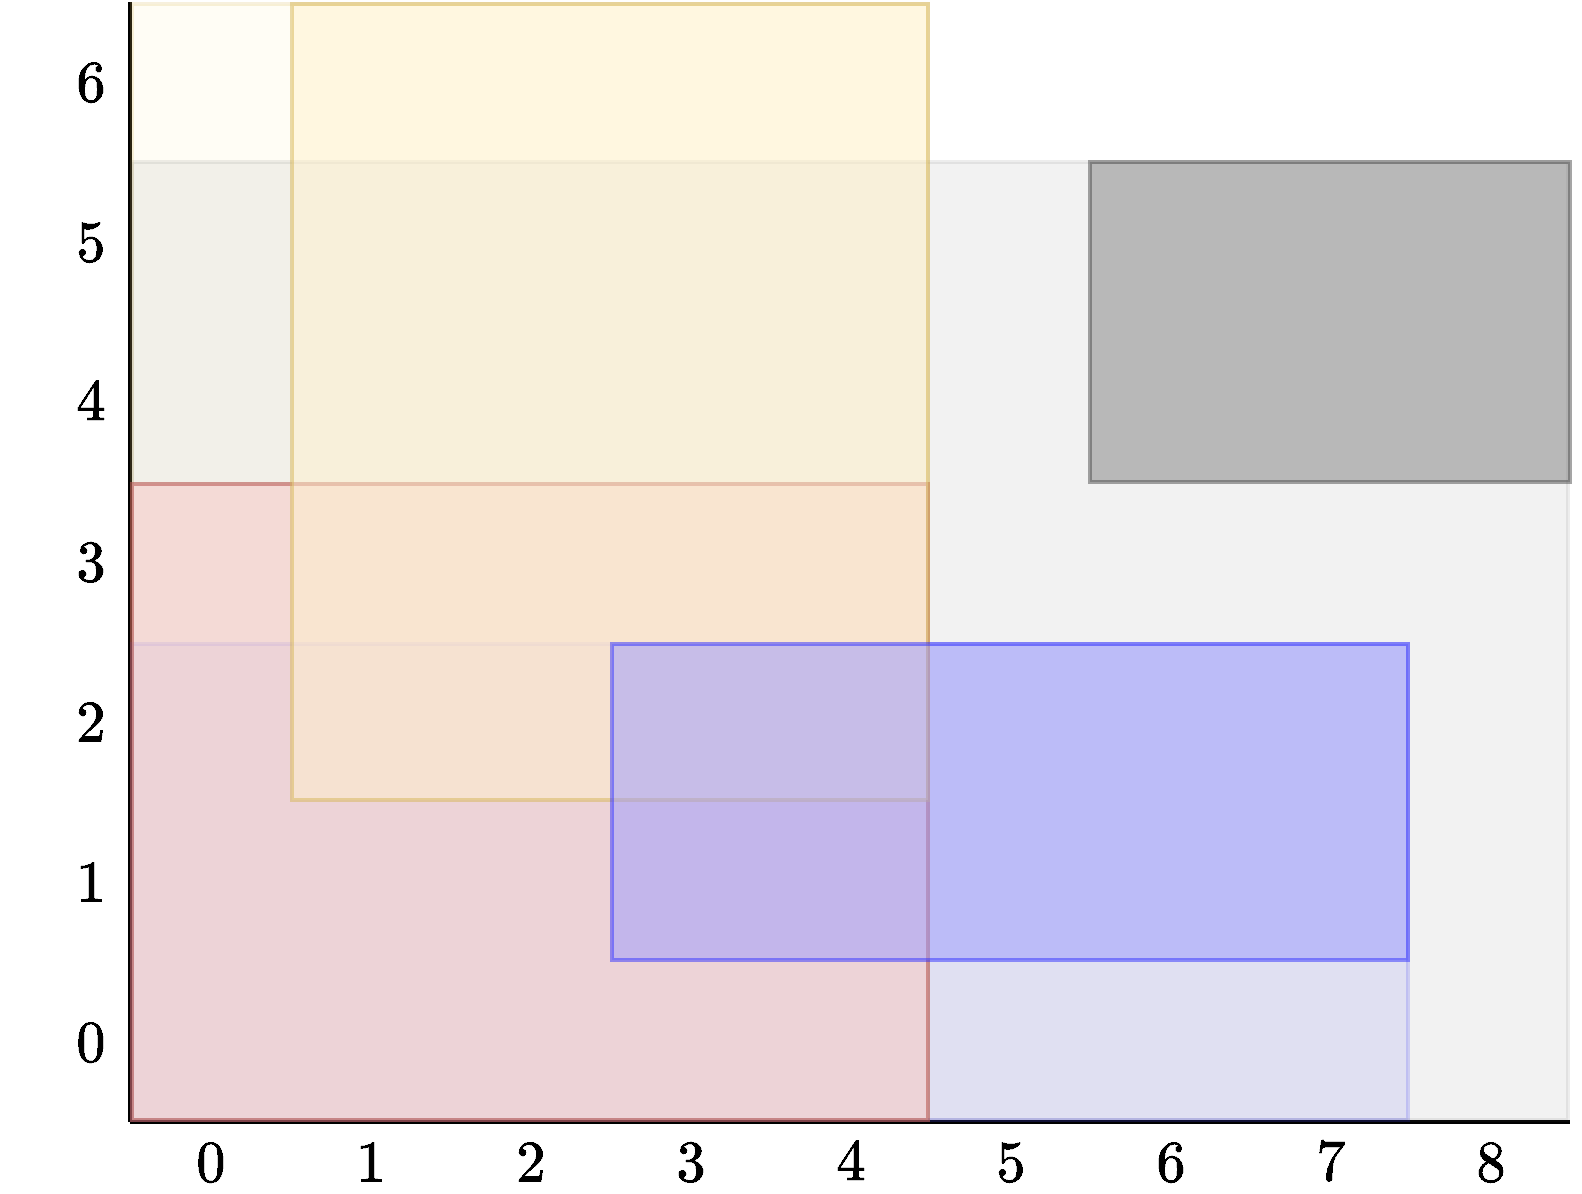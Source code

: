 <mxfile version="20.3.0" type="device" pages="2"><diagram name="sample1" id="_r7b3oGDEW97mB86kUfI"><mxGraphModel dx="1486" dy="1361" grid="1" gridSize="10" guides="1" tooltips="1" connect="0" arrows="0" fold="1" page="0" pageScale="1" pageWidth="827" pageHeight="1169" math="1" shadow="0"><root><mxCell id="pRTEXjveUPf9uJxo1-pX-0"/><mxCell id="pRTEXjveUPf9uJxo1-pX-1" value="axes" parent="pRTEXjveUPf9uJxo1-pX-0"/><mxCell id="pRTEXjveUPf9uJxo1-pX-2" value="" style="endArrow=none;html=1;rounded=0;strokeWidth=2;strokeColor=#000000;" parent="pRTEXjveUPf9uJxo1-pX-1" edge="1"><mxGeometry width="50" height="50" relative="1" as="geometry"><mxPoint x="600" y="560" as="sourcePoint"/><mxPoint x="1320" y="560" as="targetPoint"/></mxGeometry></mxCell><mxCell id="pRTEXjveUPf9uJxo1-pX-3" value="" style="endArrow=none;html=1;rounded=0;strokeWidth=2;strokeColor=#000000;" parent="pRTEXjveUPf9uJxo1-pX-1" edge="1"><mxGeometry width="50" height="50" relative="1" as="geometry"><mxPoint x="600" y="560" as="sourcePoint"/><mxPoint x="600" as="targetPoint"/></mxGeometry></mxCell><mxCell id="Cjy3hPonmS0flvSLnCiN-4" value="H boxes" parent="pRTEXjveUPf9uJxo1-pX-0"/><mxCell id="Cjy3hPonmS0flvSLnCiN-6" value="" style="rounded=0;whiteSpace=wrap;html=1;fillColor=#fff2cc;strokeColor=#d6b656;strokeWidth=2;sketch=0;opacity=20;" parent="Cjy3hPonmS0flvSLnCiN-4" vertex="1"><mxGeometry x="601" y="1" width="398" height="558" as="geometry"/></mxCell><mxCell id="Cjy3hPonmS0flvSLnCiN-7" value="" style="rounded=0;whiteSpace=wrap;html=1;fillColor=#9999FF;strokeColor=#3333FF;strokeWidth=2;sketch=0;opacity=20;" parent="Cjy3hPonmS0flvSLnCiN-4" vertex="1"><mxGeometry x="601" y="321" width="638" height="238" as="geometry"/></mxCell><mxCell id="Cjy3hPonmS0flvSLnCiN-9" value="" style="rounded=0;whiteSpace=wrap;html=1;fillColor=#f8cecc;strokeColor=#b85450;strokeWidth=2;sketch=0;opacity=20;" parent="Cjy3hPonmS0flvSLnCiN-4" vertex="1"><mxGeometry x="601" y="241" width="398" height="318" as="geometry"/></mxCell><mxCell id="yKcSFOolJhW_KwMng6V3-3" value="" style="rounded=0;whiteSpace=wrap;html=1;fillColor=#808080;strokeColor=#4D4D4D;strokeWidth=2;sketch=0;opacity=10;" parent="Cjy3hPonmS0flvSLnCiN-4" vertex="1"><mxGeometry x="601" y="80" width="718" height="479" as="geometry"/></mxCell><mxCell id="pRTEXjveUPf9uJxo1-pX-4" value="L boxes" parent="pRTEXjveUPf9uJxo1-pX-0"/><mxCell id="Cjy3hPonmS0flvSLnCiN-10" value="" style="rounded=0;whiteSpace=wrap;html=1;fillColor=#f8cecc;strokeColor=#b85450;strokeWidth=2;opacity=50;" parent="pRTEXjveUPf9uJxo1-pX-4" vertex="1"><mxGeometry x="601" y="241" width="398" height="318" as="geometry"/></mxCell><mxCell id="yKcSFOolJhW_KwMng6V3-2" value="" style="rounded=0;whiteSpace=wrap;html=1;fillColor=#808080;strokeColor=#4D4D4D;strokeWidth=2;opacity=50;" parent="pRTEXjveUPf9uJxo1-pX-4" vertex="1"><mxGeometry x="1080" y="80" width="240" height="160" as="geometry"/></mxCell><mxCell id="yKcSFOolJhW_KwMng6V3-1" value="" style="rounded=0;whiteSpace=wrap;html=1;fillColor=#fff2cc;strokeColor=#d6b656;strokeWidth=2;opacity=50;" parent="pRTEXjveUPf9uJxo1-pX-4" vertex="1"><mxGeometry x="681" y="1" width="318" height="398" as="geometry"/></mxCell><mxCell id="yKcSFOolJhW_KwMng6V3-0" value="" style="rounded=0;whiteSpace=wrap;html=1;fillColor=#9999FF;strokeColor=#3333FF;strokeWidth=2;opacity=50;" parent="pRTEXjveUPf9uJxo1-pX-4" vertex="1"><mxGeometry x="841" y="321" width="398" height="158" as="geometry"/></mxCell><mxCell id="Xvc8LJLfMvq-N1JDl17t-2" value="boundaries" parent="pRTEXjveUPf9uJxo1-pX-0" visible="0"/><mxCell id="Xvc8LJLfMvq-N1JDl17t-3" value="" style="rounded=0;whiteSpace=wrap;html=1;fillColor=none;strokeColor=default;strokeWidth=2;opacity=50;" parent="Xvc8LJLfMvq-N1JDl17t-2" vertex="1"><mxGeometry x="600" y="360" width="320" height="240" as="geometry"/></mxCell><mxCell id="Xvc8LJLfMvq-N1JDl17t-4" value="" style="rounded=0;whiteSpace=wrap;html=1;fillColor=none;strokeColor=default;strokeWidth=2;opacity=50;" parent="Xvc8LJLfMvq-N1JDl17t-2" vertex="1"><mxGeometry x="840" y="440" width="320" height="80" as="geometry"/></mxCell><mxCell id="Xvc8LJLfMvq-N1JDl17t-5" value="" style="rounded=0;whiteSpace=wrap;html=1;fillColor=none;strokeColor=default;strokeWidth=2;opacity=50;" parent="Xvc8LJLfMvq-N1JDl17t-2" vertex="1"><mxGeometry x="680" y="120" width="240" height="320" as="geometry"/></mxCell><mxCell id="Xvc8LJLfMvq-N1JDl17t-6" value="" style="rounded=0;whiteSpace=wrap;html=1;fillColor=none;strokeColor=default;strokeWidth=2;opacity=50;" parent="Xvc8LJLfMvq-N1JDl17t-2" vertex="1"><mxGeometry x="1000" y="280" width="240" height="80" as="geometry"/></mxCell><mxCell id="pRTEXjveUPf9uJxo1-pX-10" value="text" parent="pRTEXjveUPf9uJxo1-pX-0"/><mxCell id="pRTEXjveUPf9uJxo1-pX-11" value="&lt;font style=&quot;font-size: 25px;&quot;&gt;$$0$$&lt;/font&gt;" style="text;html=1;align=center;verticalAlign=middle;resizable=1;points=[];autosize=1;strokeColor=none;fillColor=none;" parent="pRTEXjveUPf9uJxo1-pX-10" vertex="1"><mxGeometry x="630" y="570" width="20" height="20" as="geometry"/></mxCell><mxCell id="pRTEXjveUPf9uJxo1-pX-12" value="&lt;font style=&quot;font-size: 25px;&quot;&gt;$$1$$&lt;/font&gt;" style="text;html=1;align=center;verticalAlign=middle;resizable=1;points=[];autosize=1;strokeColor=none;fillColor=none;" parent="pRTEXjveUPf9uJxo1-pX-10" vertex="1"><mxGeometry x="675" y="570" width="90" height="20" as="geometry"/></mxCell><mxCell id="pRTEXjveUPf9uJxo1-pX-13" value="&lt;font style=&quot;font-size: 25px;&quot;&gt;$$2$$&lt;/font&gt;" style="text;html=1;align=center;verticalAlign=middle;resizable=1;points=[];autosize=1;strokeColor=none;fillColor=none;" parent="pRTEXjveUPf9uJxo1-pX-10" vertex="1"><mxGeometry x="755" y="570" width="90" height="20" as="geometry"/></mxCell><mxCell id="pRTEXjveUPf9uJxo1-pX-14" value="&lt;font style=&quot;font-size: 25px;&quot;&gt;$$3$$&lt;/font&gt;" style="text;html=1;align=center;verticalAlign=middle;resizable=1;points=[];autosize=1;strokeColor=none;fillColor=none;" parent="pRTEXjveUPf9uJxo1-pX-10" vertex="1"><mxGeometry x="835" y="570" width="90" height="20" as="geometry"/></mxCell><mxCell id="pRTEXjveUPf9uJxo1-pX-15" value="&lt;font style=&quot;font-size: 25px;&quot;&gt;$$4$$&lt;/font&gt;" style="text;html=1;align=center;verticalAlign=middle;resizable=1;points=[];autosize=1;strokeColor=none;fillColor=none;" parent="pRTEXjveUPf9uJxo1-pX-10" vertex="1"><mxGeometry x="915" y="570" width="90" height="20" as="geometry"/></mxCell><mxCell id="pRTEXjveUPf9uJxo1-pX-16" value="&lt;font style=&quot;font-size: 25px;&quot;&gt;$$5$$&lt;/font&gt;" style="text;html=1;align=center;verticalAlign=middle;resizable=1;points=[];autosize=1;strokeColor=none;fillColor=none;" parent="pRTEXjveUPf9uJxo1-pX-10" vertex="1"><mxGeometry x="995" y="570" width="90" height="20" as="geometry"/></mxCell><mxCell id="pRTEXjveUPf9uJxo1-pX-17" value="&lt;font style=&quot;font-size: 25px;&quot;&gt;$$6$$&lt;/font&gt;" style="text;html=1;align=center;verticalAlign=middle;resizable=1;points=[];autosize=1;strokeColor=none;fillColor=none;" parent="pRTEXjveUPf9uJxo1-pX-10" vertex="1"><mxGeometry x="1075" y="570" width="90" height="20" as="geometry"/></mxCell><mxCell id="pRTEXjveUPf9uJxo1-pX-18" value="&lt;font style=&quot;font-size: 25px;&quot;&gt;$$7$$&lt;/font&gt;" style="text;html=1;align=center;verticalAlign=middle;resizable=1;points=[];autosize=1;strokeColor=none;fillColor=none;" parent="pRTEXjveUPf9uJxo1-pX-10" vertex="1"><mxGeometry x="1155" y="570" width="90" height="20" as="geometry"/></mxCell><mxCell id="pRTEXjveUPf9uJxo1-pX-19" value="&lt;font style=&quot;font-size: 25px;&quot;&gt;$$8$$&lt;/font&gt;" style="text;html=1;align=center;verticalAlign=middle;resizable=1;points=[];autosize=1;strokeColor=none;fillColor=none;" parent="pRTEXjveUPf9uJxo1-pX-10" vertex="1"><mxGeometry x="1235" y="570" width="90" height="20" as="geometry"/></mxCell><mxCell id="pRTEXjveUPf9uJxo1-pX-20" value="&lt;font style=&quot;font-size: 25px;&quot;&gt;$$0$$&lt;/font&gt;" style="text;html=1;align=center;verticalAlign=middle;resizable=1;points=[];autosize=1;strokeColor=none;fillColor=none;" parent="pRTEXjveUPf9uJxo1-pX-10" vertex="1"><mxGeometry x="570" y="510" width="20" height="20" as="geometry"/></mxCell><mxCell id="pRTEXjveUPf9uJxo1-pX-21" value="&lt;font style=&quot;font-size: 25px;&quot;&gt;$$1$$&lt;/font&gt;" style="text;html=1;align=center;verticalAlign=middle;resizable=1;points=[];autosize=1;strokeColor=none;fillColor=none;" parent="pRTEXjveUPf9uJxo1-pX-10" vertex="1"><mxGeometry x="535" y="430" width="90" height="20" as="geometry"/></mxCell><mxCell id="pRTEXjveUPf9uJxo1-pX-22" value="&lt;font style=&quot;font-size: 25px;&quot;&gt;$$2$$&lt;/font&gt;" style="text;html=1;align=center;verticalAlign=middle;resizable=1;points=[];autosize=1;strokeColor=none;fillColor=none;" parent="pRTEXjveUPf9uJxo1-pX-10" vertex="1"><mxGeometry x="535" y="350" width="90" height="20" as="geometry"/></mxCell><mxCell id="pRTEXjveUPf9uJxo1-pX-23" value="&lt;font style=&quot;font-size: 25px;&quot;&gt;$$3$$&lt;/font&gt;" style="text;html=1;align=center;verticalAlign=middle;resizable=1;points=[];autosize=1;strokeColor=none;fillColor=none;" parent="pRTEXjveUPf9uJxo1-pX-10" vertex="1"><mxGeometry x="535" y="270" width="90" height="20" as="geometry"/></mxCell><mxCell id="pRTEXjveUPf9uJxo1-pX-24" value="&lt;font style=&quot;font-size: 25px;&quot;&gt;$$4$$&lt;/font&gt;" style="text;html=1;align=center;verticalAlign=middle;resizable=1;points=[];autosize=1;strokeColor=none;fillColor=none;" parent="pRTEXjveUPf9uJxo1-pX-10" vertex="1"><mxGeometry x="535" y="190" width="90" height="20" as="geometry"/></mxCell><mxCell id="pRTEXjveUPf9uJxo1-pX-25" value="&lt;font style=&quot;font-size: 25px;&quot;&gt;$$5$$&lt;/font&gt;" style="text;html=1;align=center;verticalAlign=middle;resizable=1;points=[];autosize=1;strokeColor=none;fillColor=none;" parent="pRTEXjveUPf9uJxo1-pX-10" vertex="1"><mxGeometry x="535" y="110" width="90" height="20" as="geometry"/></mxCell><mxCell id="Xvc8LJLfMvq-N1JDl17t-0" value="&lt;font style=&quot;font-size: 25px;&quot;&gt;$$6$$&lt;/font&gt;" style="text;html=1;align=center;verticalAlign=middle;resizable=1;points=[];autosize=1;strokeColor=none;fillColor=none;" parent="pRTEXjveUPf9uJxo1-pX-10" vertex="1"><mxGeometry x="535" y="30" width="90" height="20" as="geometry"/></mxCell></root></mxGraphModel></diagram><diagram id="IzPLb-0n_GzpD6FbccA0" name="sample2"><mxGraphModel dx="1486" dy="1361" grid="1" gridSize="10" guides="1" tooltips="1" connect="0" arrows="0" fold="1" page="0" pageScale="1" pageWidth="827" pageHeight="1169" math="1" shadow="0"><root><mxCell id="0"/><mxCell id="1" value="axes" parent="0"/><mxCell id="SboFFKwNlfyjyFQLs_S0-2" value="" style="endArrow=none;html=1;rounded=0;strokeWidth=2;strokeColor=#000000;" parent="1" edge="1"><mxGeometry width="50" height="50" relative="1" as="geometry"><mxPoint x="600" y="560" as="sourcePoint"/><mxPoint x="1320" y="560" as="targetPoint"/></mxGeometry></mxCell><mxCell id="SboFFKwNlfyjyFQLs_S0-3" value="" style="endArrow=none;html=1;rounded=0;strokeWidth=2;strokeColor=#000000;" parent="1" edge="1"><mxGeometry width="50" height="50" relative="1" as="geometry"><mxPoint x="600" y="560" as="sourcePoint"/><mxPoint x="600" as="targetPoint"/></mxGeometry></mxCell><mxCell id="SboFFKwNlfyjyFQLs_S0-7" value="H boxes" parent="0"/><mxCell id="ZClCWTYGYG4IjDnCHQff-6" value="" style="rounded=0;whiteSpace=wrap;html=1;fillColor=#808080;strokeColor=#4D4D4D;strokeWidth=2;sketch=0;opacity=10;" parent="SboFFKwNlfyjyFQLs_S0-7" vertex="1"><mxGeometry x="601" y="1" width="718" height="558" as="geometry"/></mxCell><mxCell id="ZClCWTYGYG4IjDnCHQff-4" value="" style="rounded=0;whiteSpace=wrap;html=1;fillColor=#fff2cc;strokeColor=#d6b656;strokeWidth=2;sketch=0;opacity=20;" parent="SboFFKwNlfyjyFQLs_S0-7" vertex="1"><mxGeometry x="601" y="81" width="478" height="478" as="geometry"/></mxCell><mxCell id="ZClCWTYGYG4IjDnCHQff-5" value="" style="rounded=0;whiteSpace=wrap;html=1;fillColor=#9999FF;strokeColor=#3333FF;strokeWidth=2;sketch=0;opacity=20;" parent="SboFFKwNlfyjyFQLs_S0-7" vertex="1"><mxGeometry x="601" y="321" width="718" height="238" as="geometry"/></mxCell><mxCell id="ZClCWTYGYG4IjDnCHQff-17" value="" style="rounded=0;whiteSpace=wrap;html=1;fillColor=#f8cecc;strokeColor=#b85450;strokeWidth=2;sketch=0;opacity=20;" parent="SboFFKwNlfyjyFQLs_S0-7" vertex="1"><mxGeometry x="601" y="241" width="398" height="318" as="geometry"/></mxCell><mxCell id="ZClCWTYGYG4IjDnCHQff-11" value="L boxes" style="" parent="0"/><mxCell id="ZClCWTYGYG4IjDnCHQff-16" value="" style="rounded=0;whiteSpace=wrap;html=1;fillColor=#f8cecc;strokeColor=#b85450;strokeWidth=2;opacity=50;" parent="ZClCWTYGYG4IjDnCHQff-11" vertex="1"><mxGeometry x="601" y="241" width="398" height="318" as="geometry"/></mxCell><mxCell id="ZClCWTYGYG4IjDnCHQff-13" value="" style="rounded=0;whiteSpace=wrap;html=1;fillColor=#9999FF;strokeColor=#3333FF;strokeWidth=2;opacity=50;" parent="ZClCWTYGYG4IjDnCHQff-11" vertex="1"><mxGeometry x="1160" y="321" width="159" height="158" as="geometry"/></mxCell><mxCell id="ZClCWTYGYG4IjDnCHQff-14" value="" style="rounded=0;whiteSpace=wrap;html=1;fillColor=#fff2cc;strokeColor=#d6b656;strokeWidth=2;opacity=50;" parent="ZClCWTYGYG4IjDnCHQff-11" vertex="1"><mxGeometry x="601" y="81" width="478" height="318" as="geometry"/></mxCell><mxCell id="ZClCWTYGYG4IjDnCHQff-15" value="" style="rounded=0;whiteSpace=wrap;html=1;fillColor=#808080;strokeColor=#4D4D4D;strokeWidth=2;opacity=50;" parent="ZClCWTYGYG4IjDnCHQff-11" vertex="1"><mxGeometry x="1001" y="1" width="318" height="158" as="geometry"/></mxCell><mxCell id="rnjkFvOj3E-K_dfcbK13-1" value="boundaries" parent="0" visible="0"/><mxCell id="rnjkFvOj3E-K_dfcbK13-2" value="" style="rounded=0;whiteSpace=wrap;html=1;fillColor=none;strokeColor=default;strokeWidth=2;opacity=50;" parent="rnjkFvOj3E-K_dfcbK13-1" vertex="1"><mxGeometry x="600" y="360" width="320" height="240" as="geometry"/></mxCell><mxCell id="rnjkFvOj3E-K_dfcbK13-3" value="" style="rounded=0;whiteSpace=wrap;html=1;fillColor=none;strokeColor=default;strokeWidth=2;opacity=50;" parent="rnjkFvOj3E-K_dfcbK13-1" vertex="1"><mxGeometry x="1080" y="440" width="160" height="80" as="geometry"/></mxCell><mxCell id="rnjkFvOj3E-K_dfcbK13-4" value="" style="rounded=0;whiteSpace=wrap;html=1;fillColor=none;strokeColor=default;strokeWidth=2;opacity=50;" parent="rnjkFvOj3E-K_dfcbK13-1" vertex="1"><mxGeometry x="600" y="200" width="400" height="240" as="geometry"/></mxCell><mxCell id="rnjkFvOj3E-K_dfcbK13-5" value="" style="rounded=0;whiteSpace=wrap;html=1;fillColor=none;strokeColor=default;strokeWidth=2;opacity=50;" parent="rnjkFvOj3E-K_dfcbK13-1" vertex="1"><mxGeometry x="1000" y="120" width="240" height="80" as="geometry"/></mxCell><mxCell id="SboFFKwNlfyjyFQLs_S0-28" value="text" parent="0"/><mxCell id="SboFFKwNlfyjyFQLs_S0-29" value="&lt;font style=&quot;font-size: 25px;&quot;&gt;$$0$$&lt;/font&gt;" style="text;html=1;align=center;verticalAlign=middle;resizable=1;points=[];autosize=1;strokeColor=none;fillColor=none;" parent="SboFFKwNlfyjyFQLs_S0-28" vertex="1"><mxGeometry x="630" y="570" width="20" height="20" as="geometry"/></mxCell><mxCell id="SboFFKwNlfyjyFQLs_S0-30" value="&lt;font style=&quot;font-size: 25px;&quot;&gt;$$1$$&lt;/font&gt;" style="text;html=1;align=center;verticalAlign=middle;resizable=1;points=[];autosize=1;strokeColor=none;fillColor=none;" parent="SboFFKwNlfyjyFQLs_S0-28" vertex="1"><mxGeometry x="675" y="570" width="90" height="20" as="geometry"/></mxCell><mxCell id="SboFFKwNlfyjyFQLs_S0-31" value="&lt;font style=&quot;font-size: 25px;&quot;&gt;$$2$$&lt;/font&gt;" style="text;html=1;align=center;verticalAlign=middle;resizable=1;points=[];autosize=1;strokeColor=none;fillColor=none;" parent="SboFFKwNlfyjyFQLs_S0-28" vertex="1"><mxGeometry x="755" y="570" width="90" height="20" as="geometry"/></mxCell><mxCell id="SboFFKwNlfyjyFQLs_S0-32" value="&lt;font style=&quot;font-size: 25px;&quot;&gt;$$3$$&lt;/font&gt;" style="text;html=1;align=center;verticalAlign=middle;resizable=1;points=[];autosize=1;strokeColor=none;fillColor=none;" parent="SboFFKwNlfyjyFQLs_S0-28" vertex="1"><mxGeometry x="835" y="570" width="90" height="20" as="geometry"/></mxCell><mxCell id="SboFFKwNlfyjyFQLs_S0-33" value="&lt;font style=&quot;font-size: 25px;&quot;&gt;$$4$$&lt;/font&gt;" style="text;html=1;align=center;verticalAlign=middle;resizable=1;points=[];autosize=1;strokeColor=none;fillColor=none;" parent="SboFFKwNlfyjyFQLs_S0-28" vertex="1"><mxGeometry x="915" y="570" width="90" height="20" as="geometry"/></mxCell><mxCell id="SboFFKwNlfyjyFQLs_S0-34" value="&lt;font style=&quot;font-size: 25px;&quot;&gt;$$5$$&lt;/font&gt;" style="text;html=1;align=center;verticalAlign=middle;resizable=1;points=[];autosize=1;strokeColor=none;fillColor=none;" parent="SboFFKwNlfyjyFQLs_S0-28" vertex="1"><mxGeometry x="995" y="570" width="90" height="20" as="geometry"/></mxCell><mxCell id="SboFFKwNlfyjyFQLs_S0-35" value="&lt;font style=&quot;font-size: 25px;&quot;&gt;$$6$$&lt;/font&gt;" style="text;html=1;align=center;verticalAlign=middle;resizable=1;points=[];autosize=1;strokeColor=none;fillColor=none;" parent="SboFFKwNlfyjyFQLs_S0-28" vertex="1"><mxGeometry x="1075" y="570" width="90" height="20" as="geometry"/></mxCell><mxCell id="SboFFKwNlfyjyFQLs_S0-36" value="&lt;font style=&quot;font-size: 25px;&quot;&gt;$$7$$&lt;/font&gt;" style="text;html=1;align=center;verticalAlign=middle;resizable=1;points=[];autosize=1;strokeColor=none;fillColor=none;" parent="SboFFKwNlfyjyFQLs_S0-28" vertex="1"><mxGeometry x="1155" y="570" width="90" height="20" as="geometry"/></mxCell><mxCell id="SboFFKwNlfyjyFQLs_S0-37" value="&lt;font style=&quot;font-size: 25px;&quot;&gt;$$8$$&lt;/font&gt;" style="text;html=1;align=center;verticalAlign=middle;resizable=1;points=[];autosize=1;strokeColor=none;fillColor=none;" parent="SboFFKwNlfyjyFQLs_S0-28" vertex="1"><mxGeometry x="1235" y="570" width="90" height="20" as="geometry"/></mxCell><mxCell id="SboFFKwNlfyjyFQLs_S0-38" value="&lt;font style=&quot;font-size: 25px;&quot;&gt;$$0$$&lt;/font&gt;" style="text;html=1;align=center;verticalAlign=middle;resizable=1;points=[];autosize=1;strokeColor=none;fillColor=none;" parent="SboFFKwNlfyjyFQLs_S0-28" vertex="1"><mxGeometry x="570" y="510" width="20" height="20" as="geometry"/></mxCell><mxCell id="SboFFKwNlfyjyFQLs_S0-39" value="&lt;font style=&quot;font-size: 25px;&quot;&gt;$$1$$&lt;/font&gt;" style="text;html=1;align=center;verticalAlign=middle;resizable=1;points=[];autosize=1;strokeColor=none;fillColor=none;" parent="SboFFKwNlfyjyFQLs_S0-28" vertex="1"><mxGeometry x="535" y="430" width="90" height="20" as="geometry"/></mxCell><mxCell id="SboFFKwNlfyjyFQLs_S0-40" value="&lt;font style=&quot;font-size: 25px;&quot;&gt;$$2$$&lt;/font&gt;" style="text;html=1;align=center;verticalAlign=middle;resizable=1;points=[];autosize=1;strokeColor=none;fillColor=none;" parent="SboFFKwNlfyjyFQLs_S0-28" vertex="1"><mxGeometry x="535" y="350" width="90" height="20" as="geometry"/></mxCell><mxCell id="SboFFKwNlfyjyFQLs_S0-41" value="&lt;font style=&quot;font-size: 25px;&quot;&gt;$$3$$&lt;/font&gt;" style="text;html=1;align=center;verticalAlign=middle;resizable=1;points=[];autosize=1;strokeColor=none;fillColor=none;" parent="SboFFKwNlfyjyFQLs_S0-28" vertex="1"><mxGeometry x="535" y="270" width="90" height="20" as="geometry"/></mxCell><mxCell id="SboFFKwNlfyjyFQLs_S0-42" value="&lt;font style=&quot;font-size: 25px;&quot;&gt;$$4$$&lt;/font&gt;" style="text;html=1;align=center;verticalAlign=middle;resizable=1;points=[];autosize=1;strokeColor=none;fillColor=none;" parent="SboFFKwNlfyjyFQLs_S0-28" vertex="1"><mxGeometry x="535" y="190" width="90" height="20" as="geometry"/></mxCell><mxCell id="SboFFKwNlfyjyFQLs_S0-43" value="&lt;font style=&quot;font-size: 25px;&quot;&gt;$$5$$&lt;/font&gt;" style="text;html=1;align=center;verticalAlign=middle;resizable=1;points=[];autosize=1;strokeColor=none;fillColor=none;" parent="SboFFKwNlfyjyFQLs_S0-28" vertex="1"><mxGeometry x="535" y="110" width="90" height="20" as="geometry"/></mxCell><mxCell id="ZClCWTYGYG4IjDnCHQff-18" value="&lt;font style=&quot;font-size: 25px;&quot;&gt;$$6$$&lt;/font&gt;" style="text;html=1;align=center;verticalAlign=middle;resizable=1;points=[];autosize=1;strokeColor=none;fillColor=none;" parent="SboFFKwNlfyjyFQLs_S0-28" vertex="1"><mxGeometry x="535" y="30" width="90" height="20" as="geometry"/></mxCell></root></mxGraphModel></diagram></mxfile>